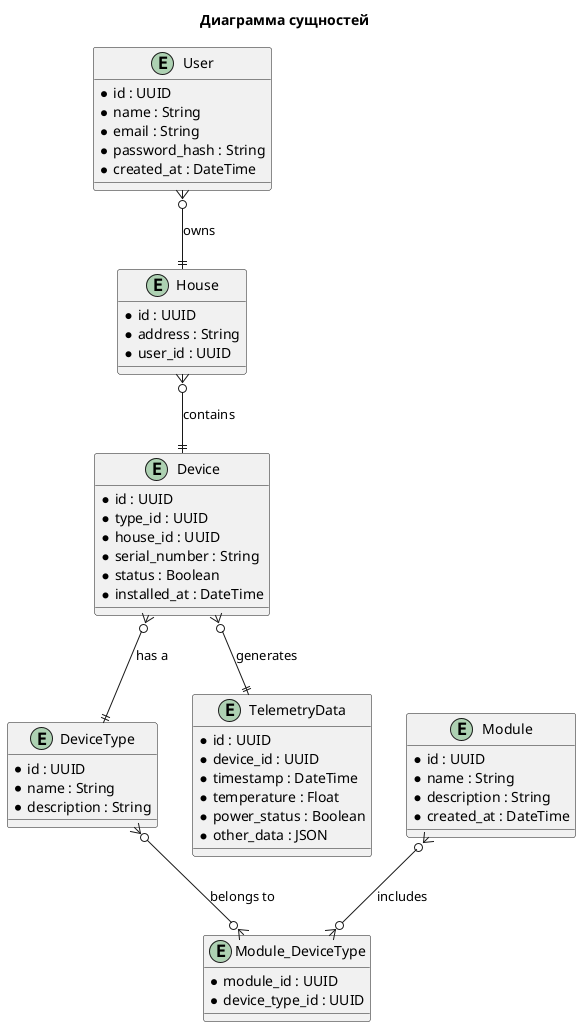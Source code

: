 @startuml

title Диаграмма сущностей

entity User {
  * id : UUID
  * name : String
  * email : String
  * password_hash : String
  * created_at : DateTime
}

entity House {
  * id : UUID
  * address : String
  * user_id : UUID
}

entity Device {
  * id : UUID
  * type_id : UUID
  * house_id : UUID
  * serial_number : String
  * status : Boolean
  * installed_at : DateTime
}

entity DeviceType {
  * id : UUID
  * name : String
  * description : String
}

entity Module {
  * id : UUID
  * name : String
  * description : String
  * created_at : DateTime
}

entity TelemetryData {
  * id : UUID
  * device_id : UUID
  * timestamp : DateTime
  * temperature : Float
  * power_status : Boolean
  * other_data : JSON
}

entity Module_DeviceType {
  * module_id : UUID
  * device_type_id : UUID
}

User }o--|| House : "owns"
House }o--|| Device : "contains"
Device }o--|| DeviceType : "has a"
Device }o--|| TelemetryData : "generates"
Module }o--o{ Module_DeviceType : "includes"
DeviceType }o--o{ Module_DeviceType : "belongs to"
@enduml